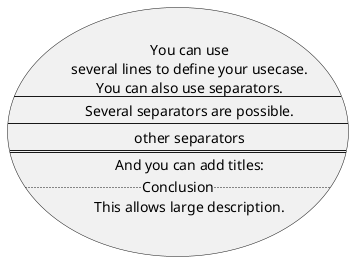 @startuml

usecase UC1 as "You can use 
several lines to define your usecase.
You can also use separators.
--
Several separators are possible.
--
other separators
==
And you can add titles:
..Conclusion..
This allows large description."

@enduml

